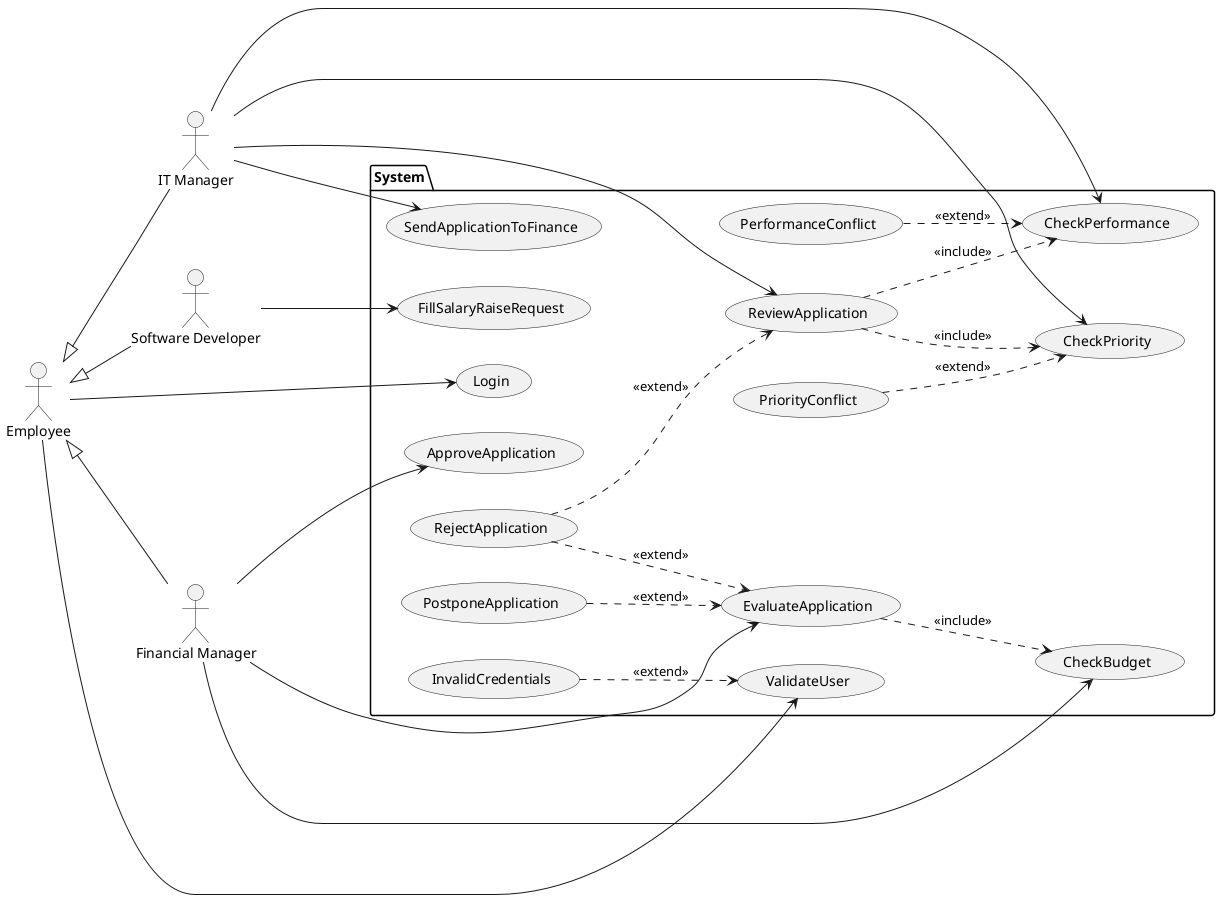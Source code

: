 @startuml
left to right direction
:Employee: as employee
:Software Developer: as softwareDev
:IT Manager: as itManager
:Financial Manager: as financeManager
employee <|-- softwareDev
employee <|-- itManager
employee <|-- financeManager
package System {
  (Login) as login
  (ValidateUser) as validateUser
  (FillSalaryRaiseRequest) as fillRequest
  (ReviewApplication) as reviewApp
  (CheckPerformance) as checkPerform
  (CheckPriority) as checkPrio
  (SendApplicationToFinance) as sendApp
  (EvaluateApplication) as evalApp
  (CheckBudget) as checkBudget
  (ApproveApplication) as approveApp
  reviewApp ..> checkPerform : <<include>>
  reviewApp ..> checkPrio : <<include>>
  evalApp ..> checkBudget : <<include>>
  (InvalidCredentials) ..> validateUser : <<extend>>
  (PerformanceConflict) ..> checkPerform : <<extend>>
  (PriorityConflict) ..> checkPrio : <<extend>>
  (PostponeApplication) ..> evalApp : <<extend>>
  (RejectApplication) ..> reviewApp : <<extend>>
  (RejectApplication) ..> evalApp : <<extend>>
}
employee ---> login
employee ---> validateUser
softwareDev ---> fillRequest
itManager ---> reviewApp
itManager ---> checkPerform
itManager ---> checkPrio
itManager ---> sendApp
financeManager ---> evalApp
financeManager ---> checkBudget
financeManager ---> approveApp
@enduml